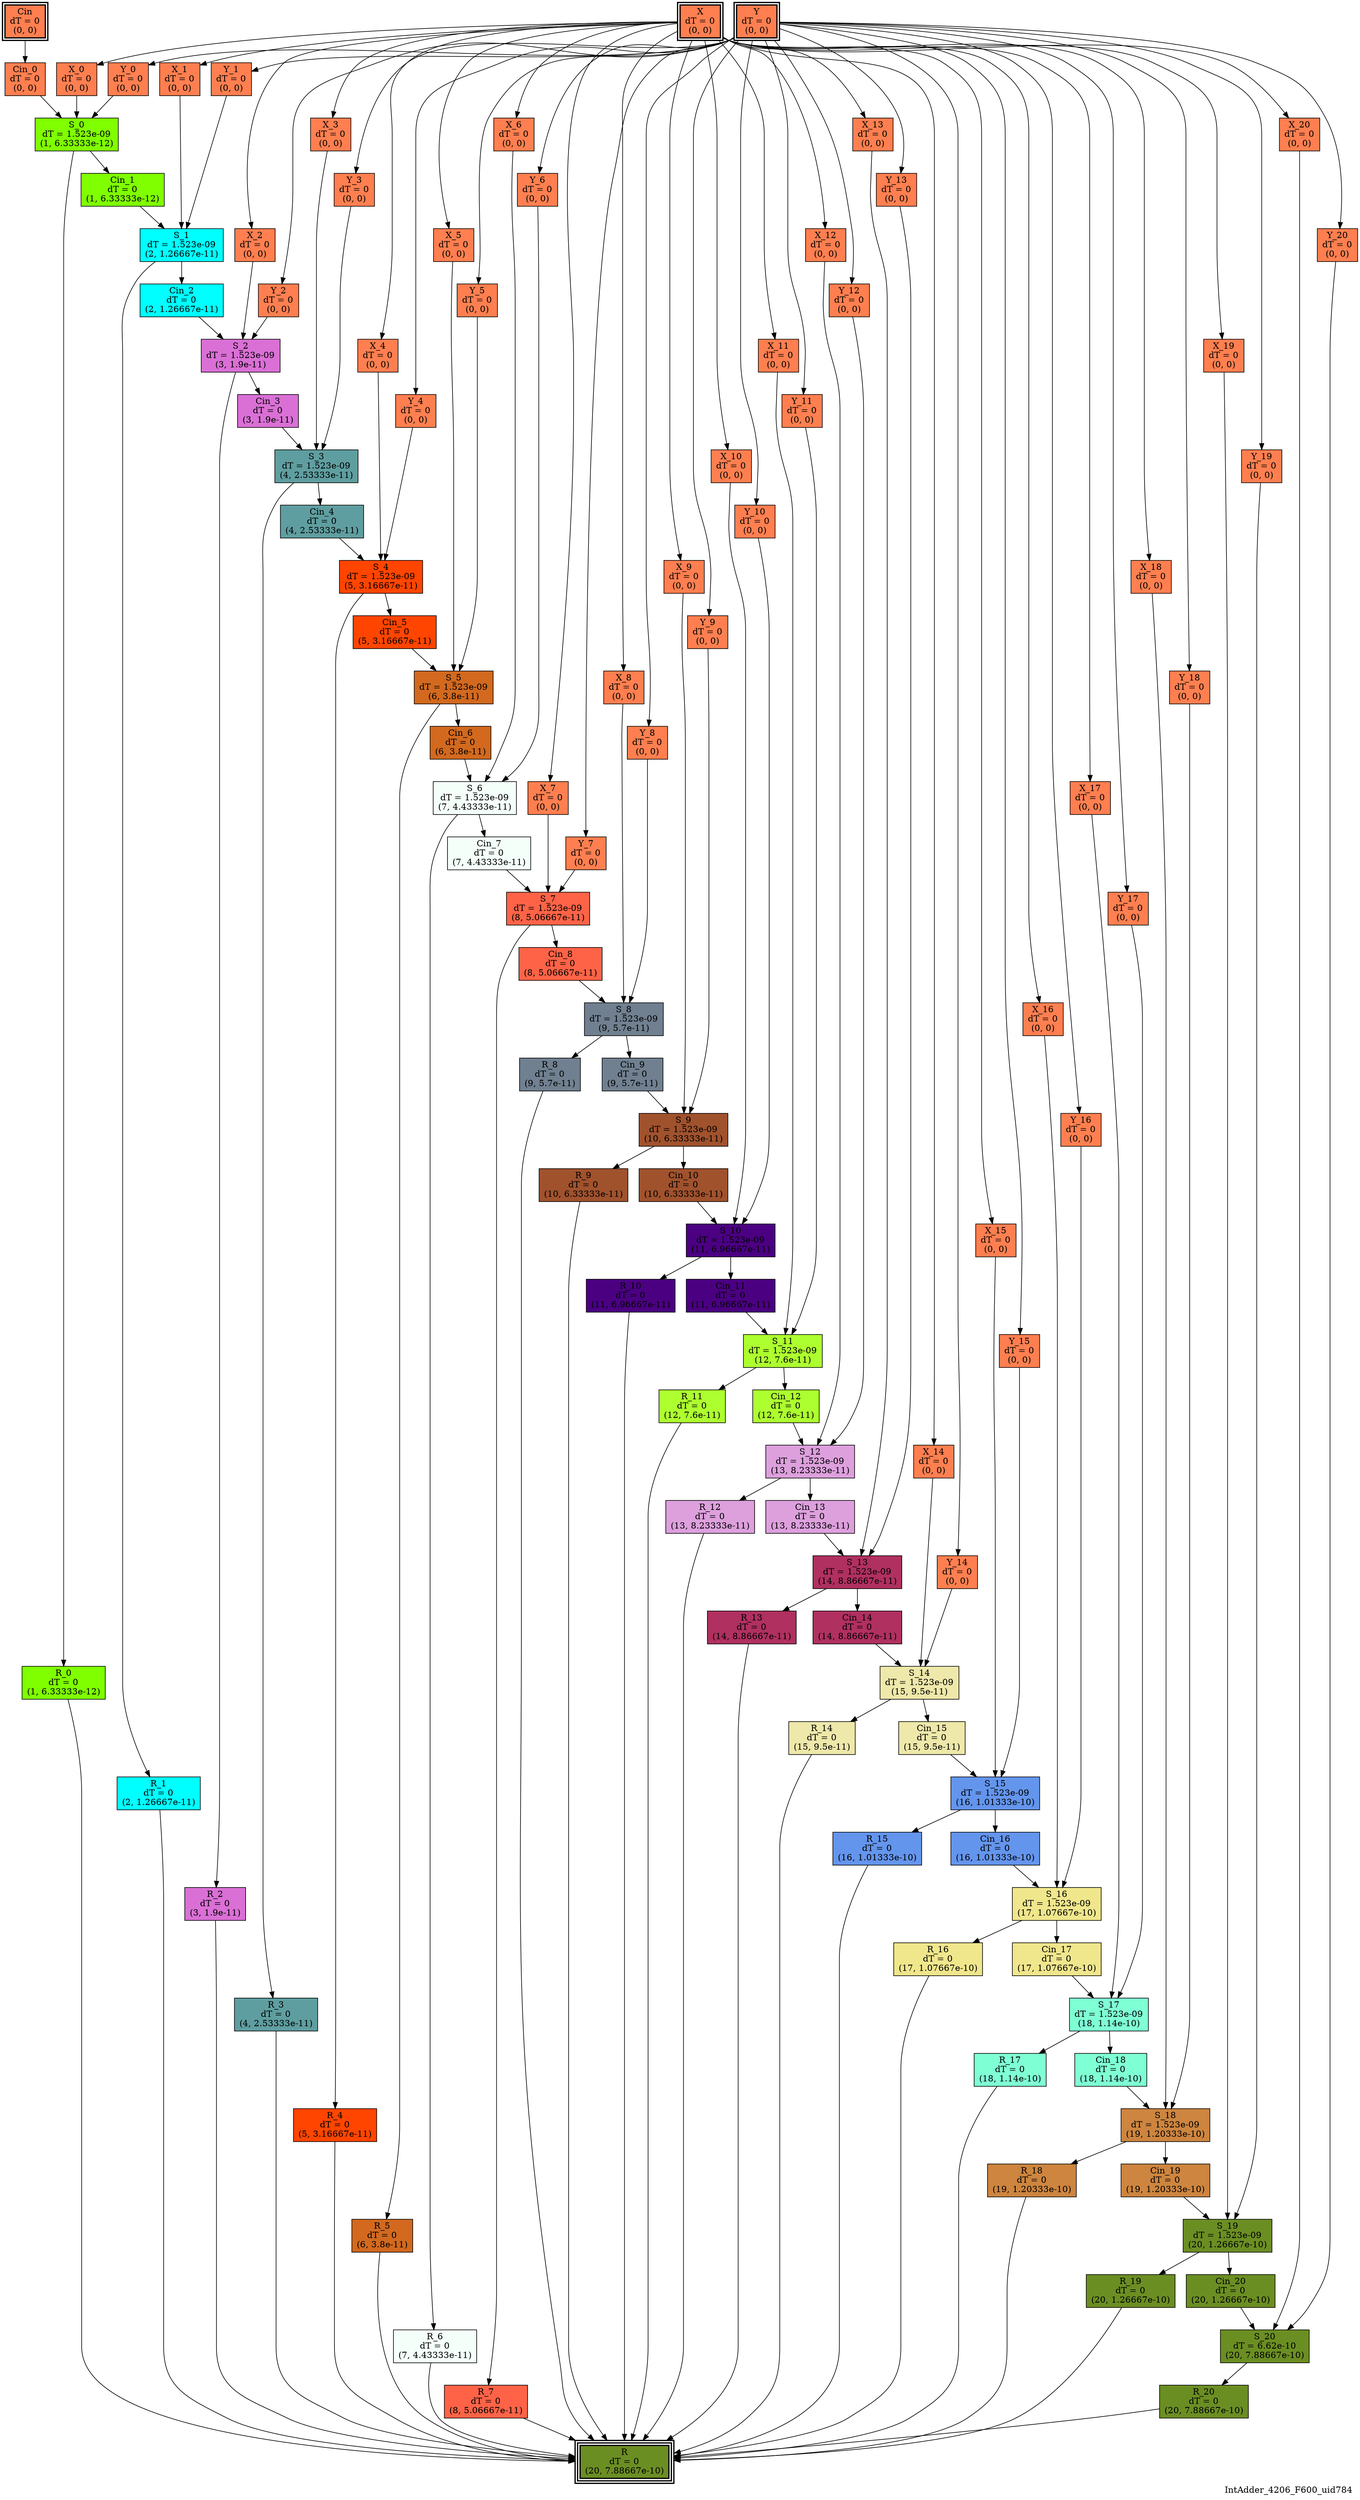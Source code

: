 digraph IntAdder_4206_F600_uid784
{
	//graph drawing options
	label=IntAdder_4206_F600_uid784;
	labelloc=bottom;
	labeljust=right;
	ratio=auto;
	nodesep=0.25;
	ranksep=0.5;

	//input/output signals of operator IntAdder_4206_F600_uid784
	X__IntAdder_4206_F600_uid784 [ label="X\ndT = 0\n(0, 0)", shape=box, color=black, style="bold, filled", fillcolor=coral, peripheries=2 ];
	Y__IntAdder_4206_F600_uid784 [ label="Y\ndT = 0\n(0, 0)", shape=box, color=black, style="bold, filled", fillcolor=coral, peripheries=2 ];
	Cin__IntAdder_4206_F600_uid784 [ label="Cin\ndT = 0\n(0, 0)", shape=box, color=black, style="bold, filled", fillcolor=coral, peripheries=2 ];
	R__IntAdder_4206_F600_uid784 [ label="R\ndT = 0\n(20, 7.88667e-10)", shape=box, color=black, style="bold, filled", fillcolor=olivedrab, peripheries=3 ];
	{rank=same X__IntAdder_4206_F600_uid784, Y__IntAdder_4206_F600_uid784, Cin__IntAdder_4206_F600_uid784};
	{rank=same R__IntAdder_4206_F600_uid784};
	//internal signals of operator IntAdder_4206_F600_uid784
	Cin_0__IntAdder_4206_F600_uid784 [ label="Cin_0\ndT = 0\n(0, 0)", shape=box, color=black, style=filled, fillcolor=coral, peripheries=1 ];
	X_0__IntAdder_4206_F600_uid784 [ label="X_0\ndT = 0\n(0, 0)", shape=box, color=black, style=filled, fillcolor=coral, peripheries=1 ];
	Y_0__IntAdder_4206_F600_uid784 [ label="Y_0\ndT = 0\n(0, 0)", shape=box, color=black, style=filled, fillcolor=coral, peripheries=1 ];
	S_0__IntAdder_4206_F600_uid784 [ label="S_0\ndT = 1.523e-09\n(1, 6.33333e-12)", shape=box, color=black, style=filled, fillcolor=chartreuse, peripheries=1 ];
	R_0__IntAdder_4206_F600_uid784 [ label="R_0\ndT = 0\n(1, 6.33333e-12)", shape=box, color=black, style=filled, fillcolor=chartreuse, peripheries=1 ];
	Cin_1__IntAdder_4206_F600_uid784 [ label="Cin_1\ndT = 0\n(1, 6.33333e-12)", shape=box, color=black, style=filled, fillcolor=chartreuse, peripheries=1 ];
	X_1__IntAdder_4206_F600_uid784 [ label="X_1\ndT = 0\n(0, 0)", shape=box, color=black, style=filled, fillcolor=coral, peripheries=1 ];
	Y_1__IntAdder_4206_F600_uid784 [ label="Y_1\ndT = 0\n(0, 0)", shape=box, color=black, style=filled, fillcolor=coral, peripheries=1 ];
	S_1__IntAdder_4206_F600_uid784 [ label="S_1\ndT = 1.523e-09\n(2, 1.26667e-11)", shape=box, color=black, style=filled, fillcolor=cyan, peripheries=1 ];
	R_1__IntAdder_4206_F600_uid784 [ label="R_1\ndT = 0\n(2, 1.26667e-11)", shape=box, color=black, style=filled, fillcolor=cyan, peripheries=1 ];
	Cin_2__IntAdder_4206_F600_uid784 [ label="Cin_2\ndT = 0\n(2, 1.26667e-11)", shape=box, color=black, style=filled, fillcolor=cyan, peripheries=1 ];
	X_2__IntAdder_4206_F600_uid784 [ label="X_2\ndT = 0\n(0, 0)", shape=box, color=black, style=filled, fillcolor=coral, peripheries=1 ];
	Y_2__IntAdder_4206_F600_uid784 [ label="Y_2\ndT = 0\n(0, 0)", shape=box, color=black, style=filled, fillcolor=coral, peripheries=1 ];
	S_2__IntAdder_4206_F600_uid784 [ label="S_2\ndT = 1.523e-09\n(3, 1.9e-11)", shape=box, color=black, style=filled, fillcolor=orchid, peripheries=1 ];
	R_2__IntAdder_4206_F600_uid784 [ label="R_2\ndT = 0\n(3, 1.9e-11)", shape=box, color=black, style=filled, fillcolor=orchid, peripheries=1 ];
	Cin_3__IntAdder_4206_F600_uid784 [ label="Cin_3\ndT = 0\n(3, 1.9e-11)", shape=box, color=black, style=filled, fillcolor=orchid, peripheries=1 ];
	X_3__IntAdder_4206_F600_uid784 [ label="X_3\ndT = 0\n(0, 0)", shape=box, color=black, style=filled, fillcolor=coral, peripheries=1 ];
	Y_3__IntAdder_4206_F600_uid784 [ label="Y_3\ndT = 0\n(0, 0)", shape=box, color=black, style=filled, fillcolor=coral, peripheries=1 ];
	S_3__IntAdder_4206_F600_uid784 [ label="S_3\ndT = 1.523e-09\n(4, 2.53333e-11)", shape=box, color=black, style=filled, fillcolor=cadetblue, peripheries=1 ];
	R_3__IntAdder_4206_F600_uid784 [ label="R_3\ndT = 0\n(4, 2.53333e-11)", shape=box, color=black, style=filled, fillcolor=cadetblue, peripheries=1 ];
	Cin_4__IntAdder_4206_F600_uid784 [ label="Cin_4\ndT = 0\n(4, 2.53333e-11)", shape=box, color=black, style=filled, fillcolor=cadetblue, peripheries=1 ];
	X_4__IntAdder_4206_F600_uid784 [ label="X_4\ndT = 0\n(0, 0)", shape=box, color=black, style=filled, fillcolor=coral, peripheries=1 ];
	Y_4__IntAdder_4206_F600_uid784 [ label="Y_4\ndT = 0\n(0, 0)", shape=box, color=black, style=filled, fillcolor=coral, peripheries=1 ];
	S_4__IntAdder_4206_F600_uid784 [ label="S_4\ndT = 1.523e-09\n(5, 3.16667e-11)", shape=box, color=black, style=filled, fillcolor=orangered, peripheries=1 ];
	R_4__IntAdder_4206_F600_uid784 [ label="R_4\ndT = 0\n(5, 3.16667e-11)", shape=box, color=black, style=filled, fillcolor=orangered, peripheries=1 ];
	Cin_5__IntAdder_4206_F600_uid784 [ label="Cin_5\ndT = 0\n(5, 3.16667e-11)", shape=box, color=black, style=filled, fillcolor=orangered, peripheries=1 ];
	X_5__IntAdder_4206_F600_uid784 [ label="X_5\ndT = 0\n(0, 0)", shape=box, color=black, style=filled, fillcolor=coral, peripheries=1 ];
	Y_5__IntAdder_4206_F600_uid784 [ label="Y_5\ndT = 0\n(0, 0)", shape=box, color=black, style=filled, fillcolor=coral, peripheries=1 ];
	S_5__IntAdder_4206_F600_uid784 [ label="S_5\ndT = 1.523e-09\n(6, 3.8e-11)", shape=box, color=black, style=filled, fillcolor=chocolate, peripheries=1 ];
	R_5__IntAdder_4206_F600_uid784 [ label="R_5\ndT = 0\n(6, 3.8e-11)", shape=box, color=black, style=filled, fillcolor=chocolate, peripheries=1 ];
	Cin_6__IntAdder_4206_F600_uid784 [ label="Cin_6\ndT = 0\n(6, 3.8e-11)", shape=box, color=black, style=filled, fillcolor=chocolate, peripheries=1 ];
	X_6__IntAdder_4206_F600_uid784 [ label="X_6\ndT = 0\n(0, 0)", shape=box, color=black, style=filled, fillcolor=coral, peripheries=1 ];
	Y_6__IntAdder_4206_F600_uid784 [ label="Y_6\ndT = 0\n(0, 0)", shape=box, color=black, style=filled, fillcolor=coral, peripheries=1 ];
	S_6__IntAdder_4206_F600_uid784 [ label="S_6\ndT = 1.523e-09\n(7, 4.43333e-11)", shape=box, color=black, style=filled, fillcolor=mintcream, peripheries=1 ];
	R_6__IntAdder_4206_F600_uid784 [ label="R_6\ndT = 0\n(7, 4.43333e-11)", shape=box, color=black, style=filled, fillcolor=mintcream, peripheries=1 ];
	Cin_7__IntAdder_4206_F600_uid784 [ label="Cin_7\ndT = 0\n(7, 4.43333e-11)", shape=box, color=black, style=filled, fillcolor=mintcream, peripheries=1 ];
	X_7__IntAdder_4206_F600_uid784 [ label="X_7\ndT = 0\n(0, 0)", shape=box, color=black, style=filled, fillcolor=coral, peripheries=1 ];
	Y_7__IntAdder_4206_F600_uid784 [ label="Y_7\ndT = 0\n(0, 0)", shape=box, color=black, style=filled, fillcolor=coral, peripheries=1 ];
	S_7__IntAdder_4206_F600_uid784 [ label="S_7\ndT = 1.523e-09\n(8, 5.06667e-11)", shape=box, color=black, style=filled, fillcolor=tomato, peripheries=1 ];
	R_7__IntAdder_4206_F600_uid784 [ label="R_7\ndT = 0\n(8, 5.06667e-11)", shape=box, color=black, style=filled, fillcolor=tomato, peripheries=1 ];
	Cin_8__IntAdder_4206_F600_uid784 [ label="Cin_8\ndT = 0\n(8, 5.06667e-11)", shape=box, color=black, style=filled, fillcolor=tomato, peripheries=1 ];
	X_8__IntAdder_4206_F600_uid784 [ label="X_8\ndT = 0\n(0, 0)", shape=box, color=black, style=filled, fillcolor=coral, peripheries=1 ];
	Y_8__IntAdder_4206_F600_uid784 [ label="Y_8\ndT = 0\n(0, 0)", shape=box, color=black, style=filled, fillcolor=coral, peripheries=1 ];
	S_8__IntAdder_4206_F600_uid784 [ label="S_8\ndT = 1.523e-09\n(9, 5.7e-11)", shape=box, color=black, style=filled, fillcolor=slategray, peripheries=1 ];
	R_8__IntAdder_4206_F600_uid784 [ label="R_8\ndT = 0\n(9, 5.7e-11)", shape=box, color=black, style=filled, fillcolor=slategray, peripheries=1 ];
	Cin_9__IntAdder_4206_F600_uid784 [ label="Cin_9\ndT = 0\n(9, 5.7e-11)", shape=box, color=black, style=filled, fillcolor=slategray, peripheries=1 ];
	X_9__IntAdder_4206_F600_uid784 [ label="X_9\ndT = 0\n(0, 0)", shape=box, color=black, style=filled, fillcolor=coral, peripheries=1 ];
	Y_9__IntAdder_4206_F600_uid784 [ label="Y_9\ndT = 0\n(0, 0)", shape=box, color=black, style=filled, fillcolor=coral, peripheries=1 ];
	S_9__IntAdder_4206_F600_uid784 [ label="S_9\ndT = 1.523e-09\n(10, 6.33333e-11)", shape=box, color=black, style=filled, fillcolor=sienna, peripheries=1 ];
	R_9__IntAdder_4206_F600_uid784 [ label="R_9\ndT = 0\n(10, 6.33333e-11)", shape=box, color=black, style=filled, fillcolor=sienna, peripheries=1 ];
	Cin_10__IntAdder_4206_F600_uid784 [ label="Cin_10\ndT = 0\n(10, 6.33333e-11)", shape=box, color=black, style=filled, fillcolor=sienna, peripheries=1 ];
	X_10__IntAdder_4206_F600_uid784 [ label="X_10\ndT = 0\n(0, 0)", shape=box, color=black, style=filled, fillcolor=coral, peripheries=1 ];
	Y_10__IntAdder_4206_F600_uid784 [ label="Y_10\ndT = 0\n(0, 0)", shape=box, color=black, style=filled, fillcolor=coral, peripheries=1 ];
	S_10__IntAdder_4206_F600_uid784 [ label="S_10\ndT = 1.523e-09\n(11, 6.96667e-11)", shape=box, color=black, style=filled, fillcolor=indigo, peripheries=1 ];
	R_10__IntAdder_4206_F600_uid784 [ label="R_10\ndT = 0\n(11, 6.96667e-11)", shape=box, color=black, style=filled, fillcolor=indigo, peripheries=1 ];
	Cin_11__IntAdder_4206_F600_uid784 [ label="Cin_11\ndT = 0\n(11, 6.96667e-11)", shape=box, color=black, style=filled, fillcolor=indigo, peripheries=1 ];
	X_11__IntAdder_4206_F600_uid784 [ label="X_11\ndT = 0\n(0, 0)", shape=box, color=black, style=filled, fillcolor=coral, peripheries=1 ];
	Y_11__IntAdder_4206_F600_uid784 [ label="Y_11\ndT = 0\n(0, 0)", shape=box, color=black, style=filled, fillcolor=coral, peripheries=1 ];
	S_11__IntAdder_4206_F600_uid784 [ label="S_11\ndT = 1.523e-09\n(12, 7.6e-11)", shape=box, color=black, style=filled, fillcolor=greenyellow, peripheries=1 ];
	R_11__IntAdder_4206_F600_uid784 [ label="R_11\ndT = 0\n(12, 7.6e-11)", shape=box, color=black, style=filled, fillcolor=greenyellow, peripheries=1 ];
	Cin_12__IntAdder_4206_F600_uid784 [ label="Cin_12\ndT = 0\n(12, 7.6e-11)", shape=box, color=black, style=filled, fillcolor=greenyellow, peripheries=1 ];
	X_12__IntAdder_4206_F600_uid784 [ label="X_12\ndT = 0\n(0, 0)", shape=box, color=black, style=filled, fillcolor=coral, peripheries=1 ];
	Y_12__IntAdder_4206_F600_uid784 [ label="Y_12\ndT = 0\n(0, 0)", shape=box, color=black, style=filled, fillcolor=coral, peripheries=1 ];
	S_12__IntAdder_4206_F600_uid784 [ label="S_12\ndT = 1.523e-09\n(13, 8.23333e-11)", shape=box, color=black, style=filled, fillcolor=plum, peripheries=1 ];
	R_12__IntAdder_4206_F600_uid784 [ label="R_12\ndT = 0\n(13, 8.23333e-11)", shape=box, color=black, style=filled, fillcolor=plum, peripheries=1 ];
	Cin_13__IntAdder_4206_F600_uid784 [ label="Cin_13\ndT = 0\n(13, 8.23333e-11)", shape=box, color=black, style=filled, fillcolor=plum, peripheries=1 ];
	X_13__IntAdder_4206_F600_uid784 [ label="X_13\ndT = 0\n(0, 0)", shape=box, color=black, style=filled, fillcolor=coral, peripheries=1 ];
	Y_13__IntAdder_4206_F600_uid784 [ label="Y_13\ndT = 0\n(0, 0)", shape=box, color=black, style=filled, fillcolor=coral, peripheries=1 ];
	S_13__IntAdder_4206_F600_uid784 [ label="S_13\ndT = 1.523e-09\n(14, 8.86667e-11)", shape=box, color=black, style=filled, fillcolor=maroon, peripheries=1 ];
	R_13__IntAdder_4206_F600_uid784 [ label="R_13\ndT = 0\n(14, 8.86667e-11)", shape=box, color=black, style=filled, fillcolor=maroon, peripheries=1 ];
	Cin_14__IntAdder_4206_F600_uid784 [ label="Cin_14\ndT = 0\n(14, 8.86667e-11)", shape=box, color=black, style=filled, fillcolor=maroon, peripheries=1 ];
	X_14__IntAdder_4206_F600_uid784 [ label="X_14\ndT = 0\n(0, 0)", shape=box, color=black, style=filled, fillcolor=coral, peripheries=1 ];
	Y_14__IntAdder_4206_F600_uid784 [ label="Y_14\ndT = 0\n(0, 0)", shape=box, color=black, style=filled, fillcolor=coral, peripheries=1 ];
	S_14__IntAdder_4206_F600_uid784 [ label="S_14\ndT = 1.523e-09\n(15, 9.5e-11)", shape=box, color=black, style=filled, fillcolor=palegoldenrod, peripheries=1 ];
	R_14__IntAdder_4206_F600_uid784 [ label="R_14\ndT = 0\n(15, 9.5e-11)", shape=box, color=black, style=filled, fillcolor=palegoldenrod, peripheries=1 ];
	Cin_15__IntAdder_4206_F600_uid784 [ label="Cin_15\ndT = 0\n(15, 9.5e-11)", shape=box, color=black, style=filled, fillcolor=palegoldenrod, peripheries=1 ];
	X_15__IntAdder_4206_F600_uid784 [ label="X_15\ndT = 0\n(0, 0)", shape=box, color=black, style=filled, fillcolor=coral, peripheries=1 ];
	Y_15__IntAdder_4206_F600_uid784 [ label="Y_15\ndT = 0\n(0, 0)", shape=box, color=black, style=filled, fillcolor=coral, peripheries=1 ];
	S_15__IntAdder_4206_F600_uid784 [ label="S_15\ndT = 1.523e-09\n(16, 1.01333e-10)", shape=box, color=black, style=filled, fillcolor=cornflowerblue, peripheries=1 ];
	R_15__IntAdder_4206_F600_uid784 [ label="R_15\ndT = 0\n(16, 1.01333e-10)", shape=box, color=black, style=filled, fillcolor=cornflowerblue, peripheries=1 ];
	Cin_16__IntAdder_4206_F600_uid784 [ label="Cin_16\ndT = 0\n(16, 1.01333e-10)", shape=box, color=black, style=filled, fillcolor=cornflowerblue, peripheries=1 ];
	X_16__IntAdder_4206_F600_uid784 [ label="X_16\ndT = 0\n(0, 0)", shape=box, color=black, style=filled, fillcolor=coral, peripheries=1 ];
	Y_16__IntAdder_4206_F600_uid784 [ label="Y_16\ndT = 0\n(0, 0)", shape=box, color=black, style=filled, fillcolor=coral, peripheries=1 ];
	S_16__IntAdder_4206_F600_uid784 [ label="S_16\ndT = 1.523e-09\n(17, 1.07667e-10)", shape=box, color=black, style=filled, fillcolor=khaki, peripheries=1 ];
	R_16__IntAdder_4206_F600_uid784 [ label="R_16\ndT = 0\n(17, 1.07667e-10)", shape=box, color=black, style=filled, fillcolor=khaki, peripheries=1 ];
	Cin_17__IntAdder_4206_F600_uid784 [ label="Cin_17\ndT = 0\n(17, 1.07667e-10)", shape=box, color=black, style=filled, fillcolor=khaki, peripheries=1 ];
	X_17__IntAdder_4206_F600_uid784 [ label="X_17\ndT = 0\n(0, 0)", shape=box, color=black, style=filled, fillcolor=coral, peripheries=1 ];
	Y_17__IntAdder_4206_F600_uid784 [ label="Y_17\ndT = 0\n(0, 0)", shape=box, color=black, style=filled, fillcolor=coral, peripheries=1 ];
	S_17__IntAdder_4206_F600_uid784 [ label="S_17\ndT = 1.523e-09\n(18, 1.14e-10)", shape=box, color=black, style=filled, fillcolor=aquamarine, peripheries=1 ];
	R_17__IntAdder_4206_F600_uid784 [ label="R_17\ndT = 0\n(18, 1.14e-10)", shape=box, color=black, style=filled, fillcolor=aquamarine, peripheries=1 ];
	Cin_18__IntAdder_4206_F600_uid784 [ label="Cin_18\ndT = 0\n(18, 1.14e-10)", shape=box, color=black, style=filled, fillcolor=aquamarine, peripheries=1 ];
	X_18__IntAdder_4206_F600_uid784 [ label="X_18\ndT = 0\n(0, 0)", shape=box, color=black, style=filled, fillcolor=coral, peripheries=1 ];
	Y_18__IntAdder_4206_F600_uid784 [ label="Y_18\ndT = 0\n(0, 0)", shape=box, color=black, style=filled, fillcolor=coral, peripheries=1 ];
	S_18__IntAdder_4206_F600_uid784 [ label="S_18\ndT = 1.523e-09\n(19, 1.20333e-10)", shape=box, color=black, style=filled, fillcolor=peru, peripheries=1 ];
	R_18__IntAdder_4206_F600_uid784 [ label="R_18\ndT = 0\n(19, 1.20333e-10)", shape=box, color=black, style=filled, fillcolor=peru, peripheries=1 ];
	Cin_19__IntAdder_4206_F600_uid784 [ label="Cin_19\ndT = 0\n(19, 1.20333e-10)", shape=box, color=black, style=filled, fillcolor=peru, peripheries=1 ];
	X_19__IntAdder_4206_F600_uid784 [ label="X_19\ndT = 0\n(0, 0)", shape=box, color=black, style=filled, fillcolor=coral, peripheries=1 ];
	Y_19__IntAdder_4206_F600_uid784 [ label="Y_19\ndT = 0\n(0, 0)", shape=box, color=black, style=filled, fillcolor=coral, peripheries=1 ];
	S_19__IntAdder_4206_F600_uid784 [ label="S_19\ndT = 1.523e-09\n(20, 1.26667e-10)", shape=box, color=black, style=filled, fillcolor=olivedrab, peripheries=1 ];
	R_19__IntAdder_4206_F600_uid784 [ label="R_19\ndT = 0\n(20, 1.26667e-10)", shape=box, color=black, style=filled, fillcolor=olivedrab, peripheries=1 ];
	Cin_20__IntAdder_4206_F600_uid784 [ label="Cin_20\ndT = 0\n(20, 1.26667e-10)", shape=box, color=black, style=filled, fillcolor=olivedrab, peripheries=1 ];
	X_20__IntAdder_4206_F600_uid784 [ label="X_20\ndT = 0\n(0, 0)", shape=box, color=black, style=filled, fillcolor=coral, peripheries=1 ];
	Y_20__IntAdder_4206_F600_uid784 [ label="Y_20\ndT = 0\n(0, 0)", shape=box, color=black, style=filled, fillcolor=coral, peripheries=1 ];
	S_20__IntAdder_4206_F600_uid784 [ label="S_20\ndT = 6.62e-10\n(20, 7.88667e-10)", shape=box, color=black, style=filled, fillcolor=olivedrab, peripheries=1 ];
	R_20__IntAdder_4206_F600_uid784 [ label="R_20\ndT = 0\n(20, 7.88667e-10)", shape=box, color=black, style=filled, fillcolor=olivedrab, peripheries=1 ];

	//subcomponents of operator IntAdder_4206_F600_uid784

	//input and internal signal connections of operator IntAdder_4206_F600_uid784
	X__IntAdder_4206_F600_uid784 -> X_0__IntAdder_4206_F600_uid784 [ arrowhead=normal, arrowsize=1.0, arrowtail=normal, color=black, dir=forward  ];
	X__IntAdder_4206_F600_uid784 -> X_1__IntAdder_4206_F600_uid784 [ arrowhead=normal, arrowsize=1.0, arrowtail=normal, color=black, dir=forward  ];
	X__IntAdder_4206_F600_uid784 -> X_2__IntAdder_4206_F600_uid784 [ arrowhead=normal, arrowsize=1.0, arrowtail=normal, color=black, dir=forward  ];
	X__IntAdder_4206_F600_uid784 -> X_3__IntAdder_4206_F600_uid784 [ arrowhead=normal, arrowsize=1.0, arrowtail=normal, color=black, dir=forward  ];
	X__IntAdder_4206_F600_uid784 -> X_4__IntAdder_4206_F600_uid784 [ arrowhead=normal, arrowsize=1.0, arrowtail=normal, color=black, dir=forward  ];
	X__IntAdder_4206_F600_uid784 -> X_5__IntAdder_4206_F600_uid784 [ arrowhead=normal, arrowsize=1.0, arrowtail=normal, color=black, dir=forward  ];
	X__IntAdder_4206_F600_uid784 -> X_6__IntAdder_4206_F600_uid784 [ arrowhead=normal, arrowsize=1.0, arrowtail=normal, color=black, dir=forward  ];
	X__IntAdder_4206_F600_uid784 -> X_7__IntAdder_4206_F600_uid784 [ arrowhead=normal, arrowsize=1.0, arrowtail=normal, color=black, dir=forward  ];
	X__IntAdder_4206_F600_uid784 -> X_8__IntAdder_4206_F600_uid784 [ arrowhead=normal, arrowsize=1.0, arrowtail=normal, color=black, dir=forward  ];
	X__IntAdder_4206_F600_uid784 -> X_9__IntAdder_4206_F600_uid784 [ arrowhead=normal, arrowsize=1.0, arrowtail=normal, color=black, dir=forward  ];
	X__IntAdder_4206_F600_uid784 -> X_10__IntAdder_4206_F600_uid784 [ arrowhead=normal, arrowsize=1.0, arrowtail=normal, color=black, dir=forward  ];
	X__IntAdder_4206_F600_uid784 -> X_11__IntAdder_4206_F600_uid784 [ arrowhead=normal, arrowsize=1.0, arrowtail=normal, color=black, dir=forward  ];
	X__IntAdder_4206_F600_uid784 -> X_12__IntAdder_4206_F600_uid784 [ arrowhead=normal, arrowsize=1.0, arrowtail=normal, color=black, dir=forward  ];
	X__IntAdder_4206_F600_uid784 -> X_13__IntAdder_4206_F600_uid784 [ arrowhead=normal, arrowsize=1.0, arrowtail=normal, color=black, dir=forward  ];
	X__IntAdder_4206_F600_uid784 -> X_14__IntAdder_4206_F600_uid784 [ arrowhead=normal, arrowsize=1.0, arrowtail=normal, color=black, dir=forward  ];
	X__IntAdder_4206_F600_uid784 -> X_15__IntAdder_4206_F600_uid784 [ arrowhead=normal, arrowsize=1.0, arrowtail=normal, color=black, dir=forward  ];
	X__IntAdder_4206_F600_uid784 -> X_16__IntAdder_4206_F600_uid784 [ arrowhead=normal, arrowsize=1.0, arrowtail=normal, color=black, dir=forward  ];
	X__IntAdder_4206_F600_uid784 -> X_17__IntAdder_4206_F600_uid784 [ arrowhead=normal, arrowsize=1.0, arrowtail=normal, color=black, dir=forward  ];
	X__IntAdder_4206_F600_uid784 -> X_18__IntAdder_4206_F600_uid784 [ arrowhead=normal, arrowsize=1.0, arrowtail=normal, color=black, dir=forward  ];
	X__IntAdder_4206_F600_uid784 -> X_19__IntAdder_4206_F600_uid784 [ arrowhead=normal, arrowsize=1.0, arrowtail=normal, color=black, dir=forward  ];
	X__IntAdder_4206_F600_uid784 -> X_20__IntAdder_4206_F600_uid784 [ arrowhead=normal, arrowsize=1.0, arrowtail=normal, color=black, dir=forward  ];
	Y__IntAdder_4206_F600_uid784 -> Y_0__IntAdder_4206_F600_uid784 [ arrowhead=normal, arrowsize=1.0, arrowtail=normal, color=black, dir=forward  ];
	Y__IntAdder_4206_F600_uid784 -> Y_1__IntAdder_4206_F600_uid784 [ arrowhead=normal, arrowsize=1.0, arrowtail=normal, color=black, dir=forward  ];
	Y__IntAdder_4206_F600_uid784 -> Y_2__IntAdder_4206_F600_uid784 [ arrowhead=normal, arrowsize=1.0, arrowtail=normal, color=black, dir=forward  ];
	Y__IntAdder_4206_F600_uid784 -> Y_3__IntAdder_4206_F600_uid784 [ arrowhead=normal, arrowsize=1.0, arrowtail=normal, color=black, dir=forward  ];
	Y__IntAdder_4206_F600_uid784 -> Y_4__IntAdder_4206_F600_uid784 [ arrowhead=normal, arrowsize=1.0, arrowtail=normal, color=black, dir=forward  ];
	Y__IntAdder_4206_F600_uid784 -> Y_5__IntAdder_4206_F600_uid784 [ arrowhead=normal, arrowsize=1.0, arrowtail=normal, color=black, dir=forward  ];
	Y__IntAdder_4206_F600_uid784 -> Y_6__IntAdder_4206_F600_uid784 [ arrowhead=normal, arrowsize=1.0, arrowtail=normal, color=black, dir=forward  ];
	Y__IntAdder_4206_F600_uid784 -> Y_7__IntAdder_4206_F600_uid784 [ arrowhead=normal, arrowsize=1.0, arrowtail=normal, color=black, dir=forward  ];
	Y__IntAdder_4206_F600_uid784 -> Y_8__IntAdder_4206_F600_uid784 [ arrowhead=normal, arrowsize=1.0, arrowtail=normal, color=black, dir=forward  ];
	Y__IntAdder_4206_F600_uid784 -> Y_9__IntAdder_4206_F600_uid784 [ arrowhead=normal, arrowsize=1.0, arrowtail=normal, color=black, dir=forward  ];
	Y__IntAdder_4206_F600_uid784 -> Y_10__IntAdder_4206_F600_uid784 [ arrowhead=normal, arrowsize=1.0, arrowtail=normal, color=black, dir=forward  ];
	Y__IntAdder_4206_F600_uid784 -> Y_11__IntAdder_4206_F600_uid784 [ arrowhead=normal, arrowsize=1.0, arrowtail=normal, color=black, dir=forward  ];
	Y__IntAdder_4206_F600_uid784 -> Y_12__IntAdder_4206_F600_uid784 [ arrowhead=normal, arrowsize=1.0, arrowtail=normal, color=black, dir=forward  ];
	Y__IntAdder_4206_F600_uid784 -> Y_13__IntAdder_4206_F600_uid784 [ arrowhead=normal, arrowsize=1.0, arrowtail=normal, color=black, dir=forward  ];
	Y__IntAdder_4206_F600_uid784 -> Y_14__IntAdder_4206_F600_uid784 [ arrowhead=normal, arrowsize=1.0, arrowtail=normal, color=black, dir=forward  ];
	Y__IntAdder_4206_F600_uid784 -> Y_15__IntAdder_4206_F600_uid784 [ arrowhead=normal, arrowsize=1.0, arrowtail=normal, color=black, dir=forward  ];
	Y__IntAdder_4206_F600_uid784 -> Y_16__IntAdder_4206_F600_uid784 [ arrowhead=normal, arrowsize=1.0, arrowtail=normal, color=black, dir=forward  ];
	Y__IntAdder_4206_F600_uid784 -> Y_17__IntAdder_4206_F600_uid784 [ arrowhead=normal, arrowsize=1.0, arrowtail=normal, color=black, dir=forward  ];
	Y__IntAdder_4206_F600_uid784 -> Y_18__IntAdder_4206_F600_uid784 [ arrowhead=normal, arrowsize=1.0, arrowtail=normal, color=black, dir=forward  ];
	Y__IntAdder_4206_F600_uid784 -> Y_19__IntAdder_4206_F600_uid784 [ arrowhead=normal, arrowsize=1.0, arrowtail=normal, color=black, dir=forward  ];
	Y__IntAdder_4206_F600_uid784 -> Y_20__IntAdder_4206_F600_uid784 [ arrowhead=normal, arrowsize=1.0, arrowtail=normal, color=black, dir=forward  ];
	Cin__IntAdder_4206_F600_uid784 -> Cin_0__IntAdder_4206_F600_uid784 [ arrowhead=normal, arrowsize=1.0, arrowtail=normal, color=black, dir=forward  ];
	Cin_0__IntAdder_4206_F600_uid784 -> S_0__IntAdder_4206_F600_uid784 [ arrowhead=normal, arrowsize=1.0, arrowtail=normal, color=black, dir=forward  ];
	X_0__IntAdder_4206_F600_uid784 -> S_0__IntAdder_4206_F600_uid784 [ arrowhead=normal, arrowsize=1.0, arrowtail=normal, color=black, dir=forward  ];
	Y_0__IntAdder_4206_F600_uid784 -> S_0__IntAdder_4206_F600_uid784 [ arrowhead=normal, arrowsize=1.0, arrowtail=normal, color=black, dir=forward  ];
	S_0__IntAdder_4206_F600_uid784 -> R_0__IntAdder_4206_F600_uid784 [ arrowhead=normal, arrowsize=1.0, arrowtail=normal, color=black, dir=forward  ];
	S_0__IntAdder_4206_F600_uid784 -> Cin_1__IntAdder_4206_F600_uid784 [ arrowhead=normal, arrowsize=1.0, arrowtail=normal, color=black, dir=forward  ];
	R_0__IntAdder_4206_F600_uid784 -> R__IntAdder_4206_F600_uid784 [ arrowhead=normal, arrowsize=1.0, arrowtail=normal, color=black, dir=forward  ];
	Cin_1__IntAdder_4206_F600_uid784 -> S_1__IntAdder_4206_F600_uid784 [ arrowhead=normal, arrowsize=1.0, arrowtail=normal, color=black, dir=forward  ];
	X_1__IntAdder_4206_F600_uid784 -> S_1__IntAdder_4206_F600_uid784 [ arrowhead=normal, arrowsize=1.0, arrowtail=normal, color=black, dir=forward  ];
	Y_1__IntAdder_4206_F600_uid784 -> S_1__IntAdder_4206_F600_uid784 [ arrowhead=normal, arrowsize=1.0, arrowtail=normal, color=black, dir=forward  ];
	S_1__IntAdder_4206_F600_uid784 -> R_1__IntAdder_4206_F600_uid784 [ arrowhead=normal, arrowsize=1.0, arrowtail=normal, color=black, dir=forward  ];
	S_1__IntAdder_4206_F600_uid784 -> Cin_2__IntAdder_4206_F600_uid784 [ arrowhead=normal, arrowsize=1.0, arrowtail=normal, color=black, dir=forward  ];
	R_1__IntAdder_4206_F600_uid784 -> R__IntAdder_4206_F600_uid784 [ arrowhead=normal, arrowsize=1.0, arrowtail=normal, color=black, dir=forward  ];
	Cin_2__IntAdder_4206_F600_uid784 -> S_2__IntAdder_4206_F600_uid784 [ arrowhead=normal, arrowsize=1.0, arrowtail=normal, color=black, dir=forward  ];
	X_2__IntAdder_4206_F600_uid784 -> S_2__IntAdder_4206_F600_uid784 [ arrowhead=normal, arrowsize=1.0, arrowtail=normal, color=black, dir=forward  ];
	Y_2__IntAdder_4206_F600_uid784 -> S_2__IntAdder_4206_F600_uid784 [ arrowhead=normal, arrowsize=1.0, arrowtail=normal, color=black, dir=forward  ];
	S_2__IntAdder_4206_F600_uid784 -> R_2__IntAdder_4206_F600_uid784 [ arrowhead=normal, arrowsize=1.0, arrowtail=normal, color=black, dir=forward  ];
	S_2__IntAdder_4206_F600_uid784 -> Cin_3__IntAdder_4206_F600_uid784 [ arrowhead=normal, arrowsize=1.0, arrowtail=normal, color=black, dir=forward  ];
	R_2__IntAdder_4206_F600_uid784 -> R__IntAdder_4206_F600_uid784 [ arrowhead=normal, arrowsize=1.0, arrowtail=normal, color=black, dir=forward  ];
	Cin_3__IntAdder_4206_F600_uid784 -> S_3__IntAdder_4206_F600_uid784 [ arrowhead=normal, arrowsize=1.0, arrowtail=normal, color=black, dir=forward  ];
	X_3__IntAdder_4206_F600_uid784 -> S_3__IntAdder_4206_F600_uid784 [ arrowhead=normal, arrowsize=1.0, arrowtail=normal, color=black, dir=forward  ];
	Y_3__IntAdder_4206_F600_uid784 -> S_3__IntAdder_4206_F600_uid784 [ arrowhead=normal, arrowsize=1.0, arrowtail=normal, color=black, dir=forward  ];
	S_3__IntAdder_4206_F600_uid784 -> R_3__IntAdder_4206_F600_uid784 [ arrowhead=normal, arrowsize=1.0, arrowtail=normal, color=black, dir=forward  ];
	S_3__IntAdder_4206_F600_uid784 -> Cin_4__IntAdder_4206_F600_uid784 [ arrowhead=normal, arrowsize=1.0, arrowtail=normal, color=black, dir=forward  ];
	R_3__IntAdder_4206_F600_uid784 -> R__IntAdder_4206_F600_uid784 [ arrowhead=normal, arrowsize=1.0, arrowtail=normal, color=black, dir=forward  ];
	Cin_4__IntAdder_4206_F600_uid784 -> S_4__IntAdder_4206_F600_uid784 [ arrowhead=normal, arrowsize=1.0, arrowtail=normal, color=black, dir=forward  ];
	X_4__IntAdder_4206_F600_uid784 -> S_4__IntAdder_4206_F600_uid784 [ arrowhead=normal, arrowsize=1.0, arrowtail=normal, color=black, dir=forward  ];
	Y_4__IntAdder_4206_F600_uid784 -> S_4__IntAdder_4206_F600_uid784 [ arrowhead=normal, arrowsize=1.0, arrowtail=normal, color=black, dir=forward  ];
	S_4__IntAdder_4206_F600_uid784 -> R_4__IntAdder_4206_F600_uid784 [ arrowhead=normal, arrowsize=1.0, arrowtail=normal, color=black, dir=forward  ];
	S_4__IntAdder_4206_F600_uid784 -> Cin_5__IntAdder_4206_F600_uid784 [ arrowhead=normal, arrowsize=1.0, arrowtail=normal, color=black, dir=forward  ];
	R_4__IntAdder_4206_F600_uid784 -> R__IntAdder_4206_F600_uid784 [ arrowhead=normal, arrowsize=1.0, arrowtail=normal, color=black, dir=forward  ];
	Cin_5__IntAdder_4206_F600_uid784 -> S_5__IntAdder_4206_F600_uid784 [ arrowhead=normal, arrowsize=1.0, arrowtail=normal, color=black, dir=forward  ];
	X_5__IntAdder_4206_F600_uid784 -> S_5__IntAdder_4206_F600_uid784 [ arrowhead=normal, arrowsize=1.0, arrowtail=normal, color=black, dir=forward  ];
	Y_5__IntAdder_4206_F600_uid784 -> S_5__IntAdder_4206_F600_uid784 [ arrowhead=normal, arrowsize=1.0, arrowtail=normal, color=black, dir=forward  ];
	S_5__IntAdder_4206_F600_uid784 -> R_5__IntAdder_4206_F600_uid784 [ arrowhead=normal, arrowsize=1.0, arrowtail=normal, color=black, dir=forward  ];
	S_5__IntAdder_4206_F600_uid784 -> Cin_6__IntAdder_4206_F600_uid784 [ arrowhead=normal, arrowsize=1.0, arrowtail=normal, color=black, dir=forward  ];
	R_5__IntAdder_4206_F600_uid784 -> R__IntAdder_4206_F600_uid784 [ arrowhead=normal, arrowsize=1.0, arrowtail=normal, color=black, dir=forward  ];
	Cin_6__IntAdder_4206_F600_uid784 -> S_6__IntAdder_4206_F600_uid784 [ arrowhead=normal, arrowsize=1.0, arrowtail=normal, color=black, dir=forward  ];
	X_6__IntAdder_4206_F600_uid784 -> S_6__IntAdder_4206_F600_uid784 [ arrowhead=normal, arrowsize=1.0, arrowtail=normal, color=black, dir=forward  ];
	Y_6__IntAdder_4206_F600_uid784 -> S_6__IntAdder_4206_F600_uid784 [ arrowhead=normal, arrowsize=1.0, arrowtail=normal, color=black, dir=forward  ];
	S_6__IntAdder_4206_F600_uid784 -> R_6__IntAdder_4206_F600_uid784 [ arrowhead=normal, arrowsize=1.0, arrowtail=normal, color=black, dir=forward  ];
	S_6__IntAdder_4206_F600_uid784 -> Cin_7__IntAdder_4206_F600_uid784 [ arrowhead=normal, arrowsize=1.0, arrowtail=normal, color=black, dir=forward  ];
	R_6__IntAdder_4206_F600_uid784 -> R__IntAdder_4206_F600_uid784 [ arrowhead=normal, arrowsize=1.0, arrowtail=normal, color=black, dir=forward  ];
	Cin_7__IntAdder_4206_F600_uid784 -> S_7__IntAdder_4206_F600_uid784 [ arrowhead=normal, arrowsize=1.0, arrowtail=normal, color=black, dir=forward  ];
	X_7__IntAdder_4206_F600_uid784 -> S_7__IntAdder_4206_F600_uid784 [ arrowhead=normal, arrowsize=1.0, arrowtail=normal, color=black, dir=forward  ];
	Y_7__IntAdder_4206_F600_uid784 -> S_7__IntAdder_4206_F600_uid784 [ arrowhead=normal, arrowsize=1.0, arrowtail=normal, color=black, dir=forward  ];
	S_7__IntAdder_4206_F600_uid784 -> R_7__IntAdder_4206_F600_uid784 [ arrowhead=normal, arrowsize=1.0, arrowtail=normal, color=black, dir=forward  ];
	S_7__IntAdder_4206_F600_uid784 -> Cin_8__IntAdder_4206_F600_uid784 [ arrowhead=normal, arrowsize=1.0, arrowtail=normal, color=black, dir=forward  ];
	R_7__IntAdder_4206_F600_uid784 -> R__IntAdder_4206_F600_uid784 [ arrowhead=normal, arrowsize=1.0, arrowtail=normal, color=black, dir=forward  ];
	Cin_8__IntAdder_4206_F600_uid784 -> S_8__IntAdder_4206_F600_uid784 [ arrowhead=normal, arrowsize=1.0, arrowtail=normal, color=black, dir=forward  ];
	X_8__IntAdder_4206_F600_uid784 -> S_8__IntAdder_4206_F600_uid784 [ arrowhead=normal, arrowsize=1.0, arrowtail=normal, color=black, dir=forward  ];
	Y_8__IntAdder_4206_F600_uid784 -> S_8__IntAdder_4206_F600_uid784 [ arrowhead=normal, arrowsize=1.0, arrowtail=normal, color=black, dir=forward  ];
	S_8__IntAdder_4206_F600_uid784 -> R_8__IntAdder_4206_F600_uid784 [ arrowhead=normal, arrowsize=1.0, arrowtail=normal, color=black, dir=forward  ];
	S_8__IntAdder_4206_F600_uid784 -> Cin_9__IntAdder_4206_F600_uid784 [ arrowhead=normal, arrowsize=1.0, arrowtail=normal, color=black, dir=forward  ];
	R_8__IntAdder_4206_F600_uid784 -> R__IntAdder_4206_F600_uid784 [ arrowhead=normal, arrowsize=1.0, arrowtail=normal, color=black, dir=forward  ];
	Cin_9__IntAdder_4206_F600_uid784 -> S_9__IntAdder_4206_F600_uid784 [ arrowhead=normal, arrowsize=1.0, arrowtail=normal, color=black, dir=forward  ];
	X_9__IntAdder_4206_F600_uid784 -> S_9__IntAdder_4206_F600_uid784 [ arrowhead=normal, arrowsize=1.0, arrowtail=normal, color=black, dir=forward  ];
	Y_9__IntAdder_4206_F600_uid784 -> S_9__IntAdder_4206_F600_uid784 [ arrowhead=normal, arrowsize=1.0, arrowtail=normal, color=black, dir=forward  ];
	S_9__IntAdder_4206_F600_uid784 -> R_9__IntAdder_4206_F600_uid784 [ arrowhead=normal, arrowsize=1.0, arrowtail=normal, color=black, dir=forward  ];
	S_9__IntAdder_4206_F600_uid784 -> Cin_10__IntAdder_4206_F600_uid784 [ arrowhead=normal, arrowsize=1.0, arrowtail=normal, color=black, dir=forward  ];
	R_9__IntAdder_4206_F600_uid784 -> R__IntAdder_4206_F600_uid784 [ arrowhead=normal, arrowsize=1.0, arrowtail=normal, color=black, dir=forward  ];
	Cin_10__IntAdder_4206_F600_uid784 -> S_10__IntAdder_4206_F600_uid784 [ arrowhead=normal, arrowsize=1.0, arrowtail=normal, color=black, dir=forward  ];
	X_10__IntAdder_4206_F600_uid784 -> S_10__IntAdder_4206_F600_uid784 [ arrowhead=normal, arrowsize=1.0, arrowtail=normal, color=black, dir=forward  ];
	Y_10__IntAdder_4206_F600_uid784 -> S_10__IntAdder_4206_F600_uid784 [ arrowhead=normal, arrowsize=1.0, arrowtail=normal, color=black, dir=forward  ];
	S_10__IntAdder_4206_F600_uid784 -> R_10__IntAdder_4206_F600_uid784 [ arrowhead=normal, arrowsize=1.0, arrowtail=normal, color=black, dir=forward  ];
	S_10__IntAdder_4206_F600_uid784 -> Cin_11__IntAdder_4206_F600_uid784 [ arrowhead=normal, arrowsize=1.0, arrowtail=normal, color=black, dir=forward  ];
	R_10__IntAdder_4206_F600_uid784 -> R__IntAdder_4206_F600_uid784 [ arrowhead=normal, arrowsize=1.0, arrowtail=normal, color=black, dir=forward  ];
	Cin_11__IntAdder_4206_F600_uid784 -> S_11__IntAdder_4206_F600_uid784 [ arrowhead=normal, arrowsize=1.0, arrowtail=normal, color=black, dir=forward  ];
	X_11__IntAdder_4206_F600_uid784 -> S_11__IntAdder_4206_F600_uid784 [ arrowhead=normal, arrowsize=1.0, arrowtail=normal, color=black, dir=forward  ];
	Y_11__IntAdder_4206_F600_uid784 -> S_11__IntAdder_4206_F600_uid784 [ arrowhead=normal, arrowsize=1.0, arrowtail=normal, color=black, dir=forward  ];
	S_11__IntAdder_4206_F600_uid784 -> R_11__IntAdder_4206_F600_uid784 [ arrowhead=normal, arrowsize=1.0, arrowtail=normal, color=black, dir=forward  ];
	S_11__IntAdder_4206_F600_uid784 -> Cin_12__IntAdder_4206_F600_uid784 [ arrowhead=normal, arrowsize=1.0, arrowtail=normal, color=black, dir=forward  ];
	R_11__IntAdder_4206_F600_uid784 -> R__IntAdder_4206_F600_uid784 [ arrowhead=normal, arrowsize=1.0, arrowtail=normal, color=black, dir=forward  ];
	Cin_12__IntAdder_4206_F600_uid784 -> S_12__IntAdder_4206_F600_uid784 [ arrowhead=normal, arrowsize=1.0, arrowtail=normal, color=black, dir=forward  ];
	X_12__IntAdder_4206_F600_uid784 -> S_12__IntAdder_4206_F600_uid784 [ arrowhead=normal, arrowsize=1.0, arrowtail=normal, color=black, dir=forward  ];
	Y_12__IntAdder_4206_F600_uid784 -> S_12__IntAdder_4206_F600_uid784 [ arrowhead=normal, arrowsize=1.0, arrowtail=normal, color=black, dir=forward  ];
	S_12__IntAdder_4206_F600_uid784 -> R_12__IntAdder_4206_F600_uid784 [ arrowhead=normal, arrowsize=1.0, arrowtail=normal, color=black, dir=forward  ];
	S_12__IntAdder_4206_F600_uid784 -> Cin_13__IntAdder_4206_F600_uid784 [ arrowhead=normal, arrowsize=1.0, arrowtail=normal, color=black, dir=forward  ];
	R_12__IntAdder_4206_F600_uid784 -> R__IntAdder_4206_F600_uid784 [ arrowhead=normal, arrowsize=1.0, arrowtail=normal, color=black, dir=forward  ];
	Cin_13__IntAdder_4206_F600_uid784 -> S_13__IntAdder_4206_F600_uid784 [ arrowhead=normal, arrowsize=1.0, arrowtail=normal, color=black, dir=forward  ];
	X_13__IntAdder_4206_F600_uid784 -> S_13__IntAdder_4206_F600_uid784 [ arrowhead=normal, arrowsize=1.0, arrowtail=normal, color=black, dir=forward  ];
	Y_13__IntAdder_4206_F600_uid784 -> S_13__IntAdder_4206_F600_uid784 [ arrowhead=normal, arrowsize=1.0, arrowtail=normal, color=black, dir=forward  ];
	S_13__IntAdder_4206_F600_uid784 -> R_13__IntAdder_4206_F600_uid784 [ arrowhead=normal, arrowsize=1.0, arrowtail=normal, color=black, dir=forward  ];
	S_13__IntAdder_4206_F600_uid784 -> Cin_14__IntAdder_4206_F600_uid784 [ arrowhead=normal, arrowsize=1.0, arrowtail=normal, color=black, dir=forward  ];
	R_13__IntAdder_4206_F600_uid784 -> R__IntAdder_4206_F600_uid784 [ arrowhead=normal, arrowsize=1.0, arrowtail=normal, color=black, dir=forward  ];
	Cin_14__IntAdder_4206_F600_uid784 -> S_14__IntAdder_4206_F600_uid784 [ arrowhead=normal, arrowsize=1.0, arrowtail=normal, color=black, dir=forward  ];
	X_14__IntAdder_4206_F600_uid784 -> S_14__IntAdder_4206_F600_uid784 [ arrowhead=normal, arrowsize=1.0, arrowtail=normal, color=black, dir=forward  ];
	Y_14__IntAdder_4206_F600_uid784 -> S_14__IntAdder_4206_F600_uid784 [ arrowhead=normal, arrowsize=1.0, arrowtail=normal, color=black, dir=forward  ];
	S_14__IntAdder_4206_F600_uid784 -> R_14__IntAdder_4206_F600_uid784 [ arrowhead=normal, arrowsize=1.0, arrowtail=normal, color=black, dir=forward  ];
	S_14__IntAdder_4206_F600_uid784 -> Cin_15__IntAdder_4206_F600_uid784 [ arrowhead=normal, arrowsize=1.0, arrowtail=normal, color=black, dir=forward  ];
	R_14__IntAdder_4206_F600_uid784 -> R__IntAdder_4206_F600_uid784 [ arrowhead=normal, arrowsize=1.0, arrowtail=normal, color=black, dir=forward  ];
	Cin_15__IntAdder_4206_F600_uid784 -> S_15__IntAdder_4206_F600_uid784 [ arrowhead=normal, arrowsize=1.0, arrowtail=normal, color=black, dir=forward  ];
	X_15__IntAdder_4206_F600_uid784 -> S_15__IntAdder_4206_F600_uid784 [ arrowhead=normal, arrowsize=1.0, arrowtail=normal, color=black, dir=forward  ];
	Y_15__IntAdder_4206_F600_uid784 -> S_15__IntAdder_4206_F600_uid784 [ arrowhead=normal, arrowsize=1.0, arrowtail=normal, color=black, dir=forward  ];
	S_15__IntAdder_4206_F600_uid784 -> R_15__IntAdder_4206_F600_uid784 [ arrowhead=normal, arrowsize=1.0, arrowtail=normal, color=black, dir=forward  ];
	S_15__IntAdder_4206_F600_uid784 -> Cin_16__IntAdder_4206_F600_uid784 [ arrowhead=normal, arrowsize=1.0, arrowtail=normal, color=black, dir=forward  ];
	R_15__IntAdder_4206_F600_uid784 -> R__IntAdder_4206_F600_uid784 [ arrowhead=normal, arrowsize=1.0, arrowtail=normal, color=black, dir=forward  ];
	Cin_16__IntAdder_4206_F600_uid784 -> S_16__IntAdder_4206_F600_uid784 [ arrowhead=normal, arrowsize=1.0, arrowtail=normal, color=black, dir=forward  ];
	X_16__IntAdder_4206_F600_uid784 -> S_16__IntAdder_4206_F600_uid784 [ arrowhead=normal, arrowsize=1.0, arrowtail=normal, color=black, dir=forward  ];
	Y_16__IntAdder_4206_F600_uid784 -> S_16__IntAdder_4206_F600_uid784 [ arrowhead=normal, arrowsize=1.0, arrowtail=normal, color=black, dir=forward  ];
	S_16__IntAdder_4206_F600_uid784 -> R_16__IntAdder_4206_F600_uid784 [ arrowhead=normal, arrowsize=1.0, arrowtail=normal, color=black, dir=forward  ];
	S_16__IntAdder_4206_F600_uid784 -> Cin_17__IntAdder_4206_F600_uid784 [ arrowhead=normal, arrowsize=1.0, arrowtail=normal, color=black, dir=forward  ];
	R_16__IntAdder_4206_F600_uid784 -> R__IntAdder_4206_F600_uid784 [ arrowhead=normal, arrowsize=1.0, arrowtail=normal, color=black, dir=forward  ];
	Cin_17__IntAdder_4206_F600_uid784 -> S_17__IntAdder_4206_F600_uid784 [ arrowhead=normal, arrowsize=1.0, arrowtail=normal, color=black, dir=forward  ];
	X_17__IntAdder_4206_F600_uid784 -> S_17__IntAdder_4206_F600_uid784 [ arrowhead=normal, arrowsize=1.0, arrowtail=normal, color=black, dir=forward  ];
	Y_17__IntAdder_4206_F600_uid784 -> S_17__IntAdder_4206_F600_uid784 [ arrowhead=normal, arrowsize=1.0, arrowtail=normal, color=black, dir=forward  ];
	S_17__IntAdder_4206_F600_uid784 -> R_17__IntAdder_4206_F600_uid784 [ arrowhead=normal, arrowsize=1.0, arrowtail=normal, color=black, dir=forward  ];
	S_17__IntAdder_4206_F600_uid784 -> Cin_18__IntAdder_4206_F600_uid784 [ arrowhead=normal, arrowsize=1.0, arrowtail=normal, color=black, dir=forward  ];
	R_17__IntAdder_4206_F600_uid784 -> R__IntAdder_4206_F600_uid784 [ arrowhead=normal, arrowsize=1.0, arrowtail=normal, color=black, dir=forward  ];
	Cin_18__IntAdder_4206_F600_uid784 -> S_18__IntAdder_4206_F600_uid784 [ arrowhead=normal, arrowsize=1.0, arrowtail=normal, color=black, dir=forward  ];
	X_18__IntAdder_4206_F600_uid784 -> S_18__IntAdder_4206_F600_uid784 [ arrowhead=normal, arrowsize=1.0, arrowtail=normal, color=black, dir=forward  ];
	Y_18__IntAdder_4206_F600_uid784 -> S_18__IntAdder_4206_F600_uid784 [ arrowhead=normal, arrowsize=1.0, arrowtail=normal, color=black, dir=forward  ];
	S_18__IntAdder_4206_F600_uid784 -> R_18__IntAdder_4206_F600_uid784 [ arrowhead=normal, arrowsize=1.0, arrowtail=normal, color=black, dir=forward  ];
	S_18__IntAdder_4206_F600_uid784 -> Cin_19__IntAdder_4206_F600_uid784 [ arrowhead=normal, arrowsize=1.0, arrowtail=normal, color=black, dir=forward  ];
	R_18__IntAdder_4206_F600_uid784 -> R__IntAdder_4206_F600_uid784 [ arrowhead=normal, arrowsize=1.0, arrowtail=normal, color=black, dir=forward  ];
	Cin_19__IntAdder_4206_F600_uid784 -> S_19__IntAdder_4206_F600_uid784 [ arrowhead=normal, arrowsize=1.0, arrowtail=normal, color=black, dir=forward  ];
	X_19__IntAdder_4206_F600_uid784 -> S_19__IntAdder_4206_F600_uid784 [ arrowhead=normal, arrowsize=1.0, arrowtail=normal, color=black, dir=forward  ];
	Y_19__IntAdder_4206_F600_uid784 -> S_19__IntAdder_4206_F600_uid784 [ arrowhead=normal, arrowsize=1.0, arrowtail=normal, color=black, dir=forward  ];
	S_19__IntAdder_4206_F600_uid784 -> R_19__IntAdder_4206_F600_uid784 [ arrowhead=normal, arrowsize=1.0, arrowtail=normal, color=black, dir=forward  ];
	S_19__IntAdder_4206_F600_uid784 -> Cin_20__IntAdder_4206_F600_uid784 [ arrowhead=normal, arrowsize=1.0, arrowtail=normal, color=black, dir=forward  ];
	R_19__IntAdder_4206_F600_uid784 -> R__IntAdder_4206_F600_uid784 [ arrowhead=normal, arrowsize=1.0, arrowtail=normal, color=black, dir=forward  ];
	Cin_20__IntAdder_4206_F600_uid784 -> S_20__IntAdder_4206_F600_uid784 [ arrowhead=normal, arrowsize=1.0, arrowtail=normal, color=black, dir=forward  ];
	X_20__IntAdder_4206_F600_uid784 -> S_20__IntAdder_4206_F600_uid784 [ arrowhead=normal, arrowsize=1.0, arrowtail=normal, color=black, dir=forward  ];
	Y_20__IntAdder_4206_F600_uid784 -> S_20__IntAdder_4206_F600_uid784 [ arrowhead=normal, arrowsize=1.0, arrowtail=normal, color=black, dir=forward  ];
	S_20__IntAdder_4206_F600_uid784 -> R_20__IntAdder_4206_F600_uid784 [ arrowhead=normal, arrowsize=1.0, arrowtail=normal, color=black, dir=forward  ];
	R_20__IntAdder_4206_F600_uid784 -> R__IntAdder_4206_F600_uid784 [ arrowhead=normal, arrowsize=1.0, arrowtail=normal, color=black, dir=forward  ];
}

